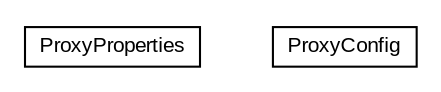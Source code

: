 #!/usr/local/bin/dot
#
# Class diagram 
# Generated by UMLGraph version R5_6-24-gf6e263 (http://www.umlgraph.org/)
#

digraph G {
	edge [fontname="arial",fontsize=10,labelfontname="arial",labelfontsize=10];
	node [fontname="arial",fontsize=10,shape=plaintext];
	nodesep=0.25;
	ranksep=0.5;
	// eu.europa.esig.dss.client.http.proxy.ProxyProperties
	c64958 [label=<<table title="eu.europa.esig.dss.client.http.proxy.ProxyProperties" border="0" cellborder="1" cellspacing="0" cellpadding="2" port="p" href="./ProxyProperties.html">
		<tr><td><table border="0" cellspacing="0" cellpadding="1">
<tr><td align="center" balign="center"> ProxyProperties </td></tr>
		</table></td></tr>
		</table>>, URL="./ProxyProperties.html", fontname="arial", fontcolor="black", fontsize=10.0];
	// eu.europa.esig.dss.client.http.proxy.ProxyConfig
	c64959 [label=<<table title="eu.europa.esig.dss.client.http.proxy.ProxyConfig" border="0" cellborder="1" cellspacing="0" cellpadding="2" port="p" href="./ProxyConfig.html">
		<tr><td><table border="0" cellspacing="0" cellpadding="1">
<tr><td align="center" balign="center"> ProxyConfig </td></tr>
		</table></td></tr>
		</table>>, URL="./ProxyConfig.html", fontname="arial", fontcolor="black", fontsize=10.0];
}

